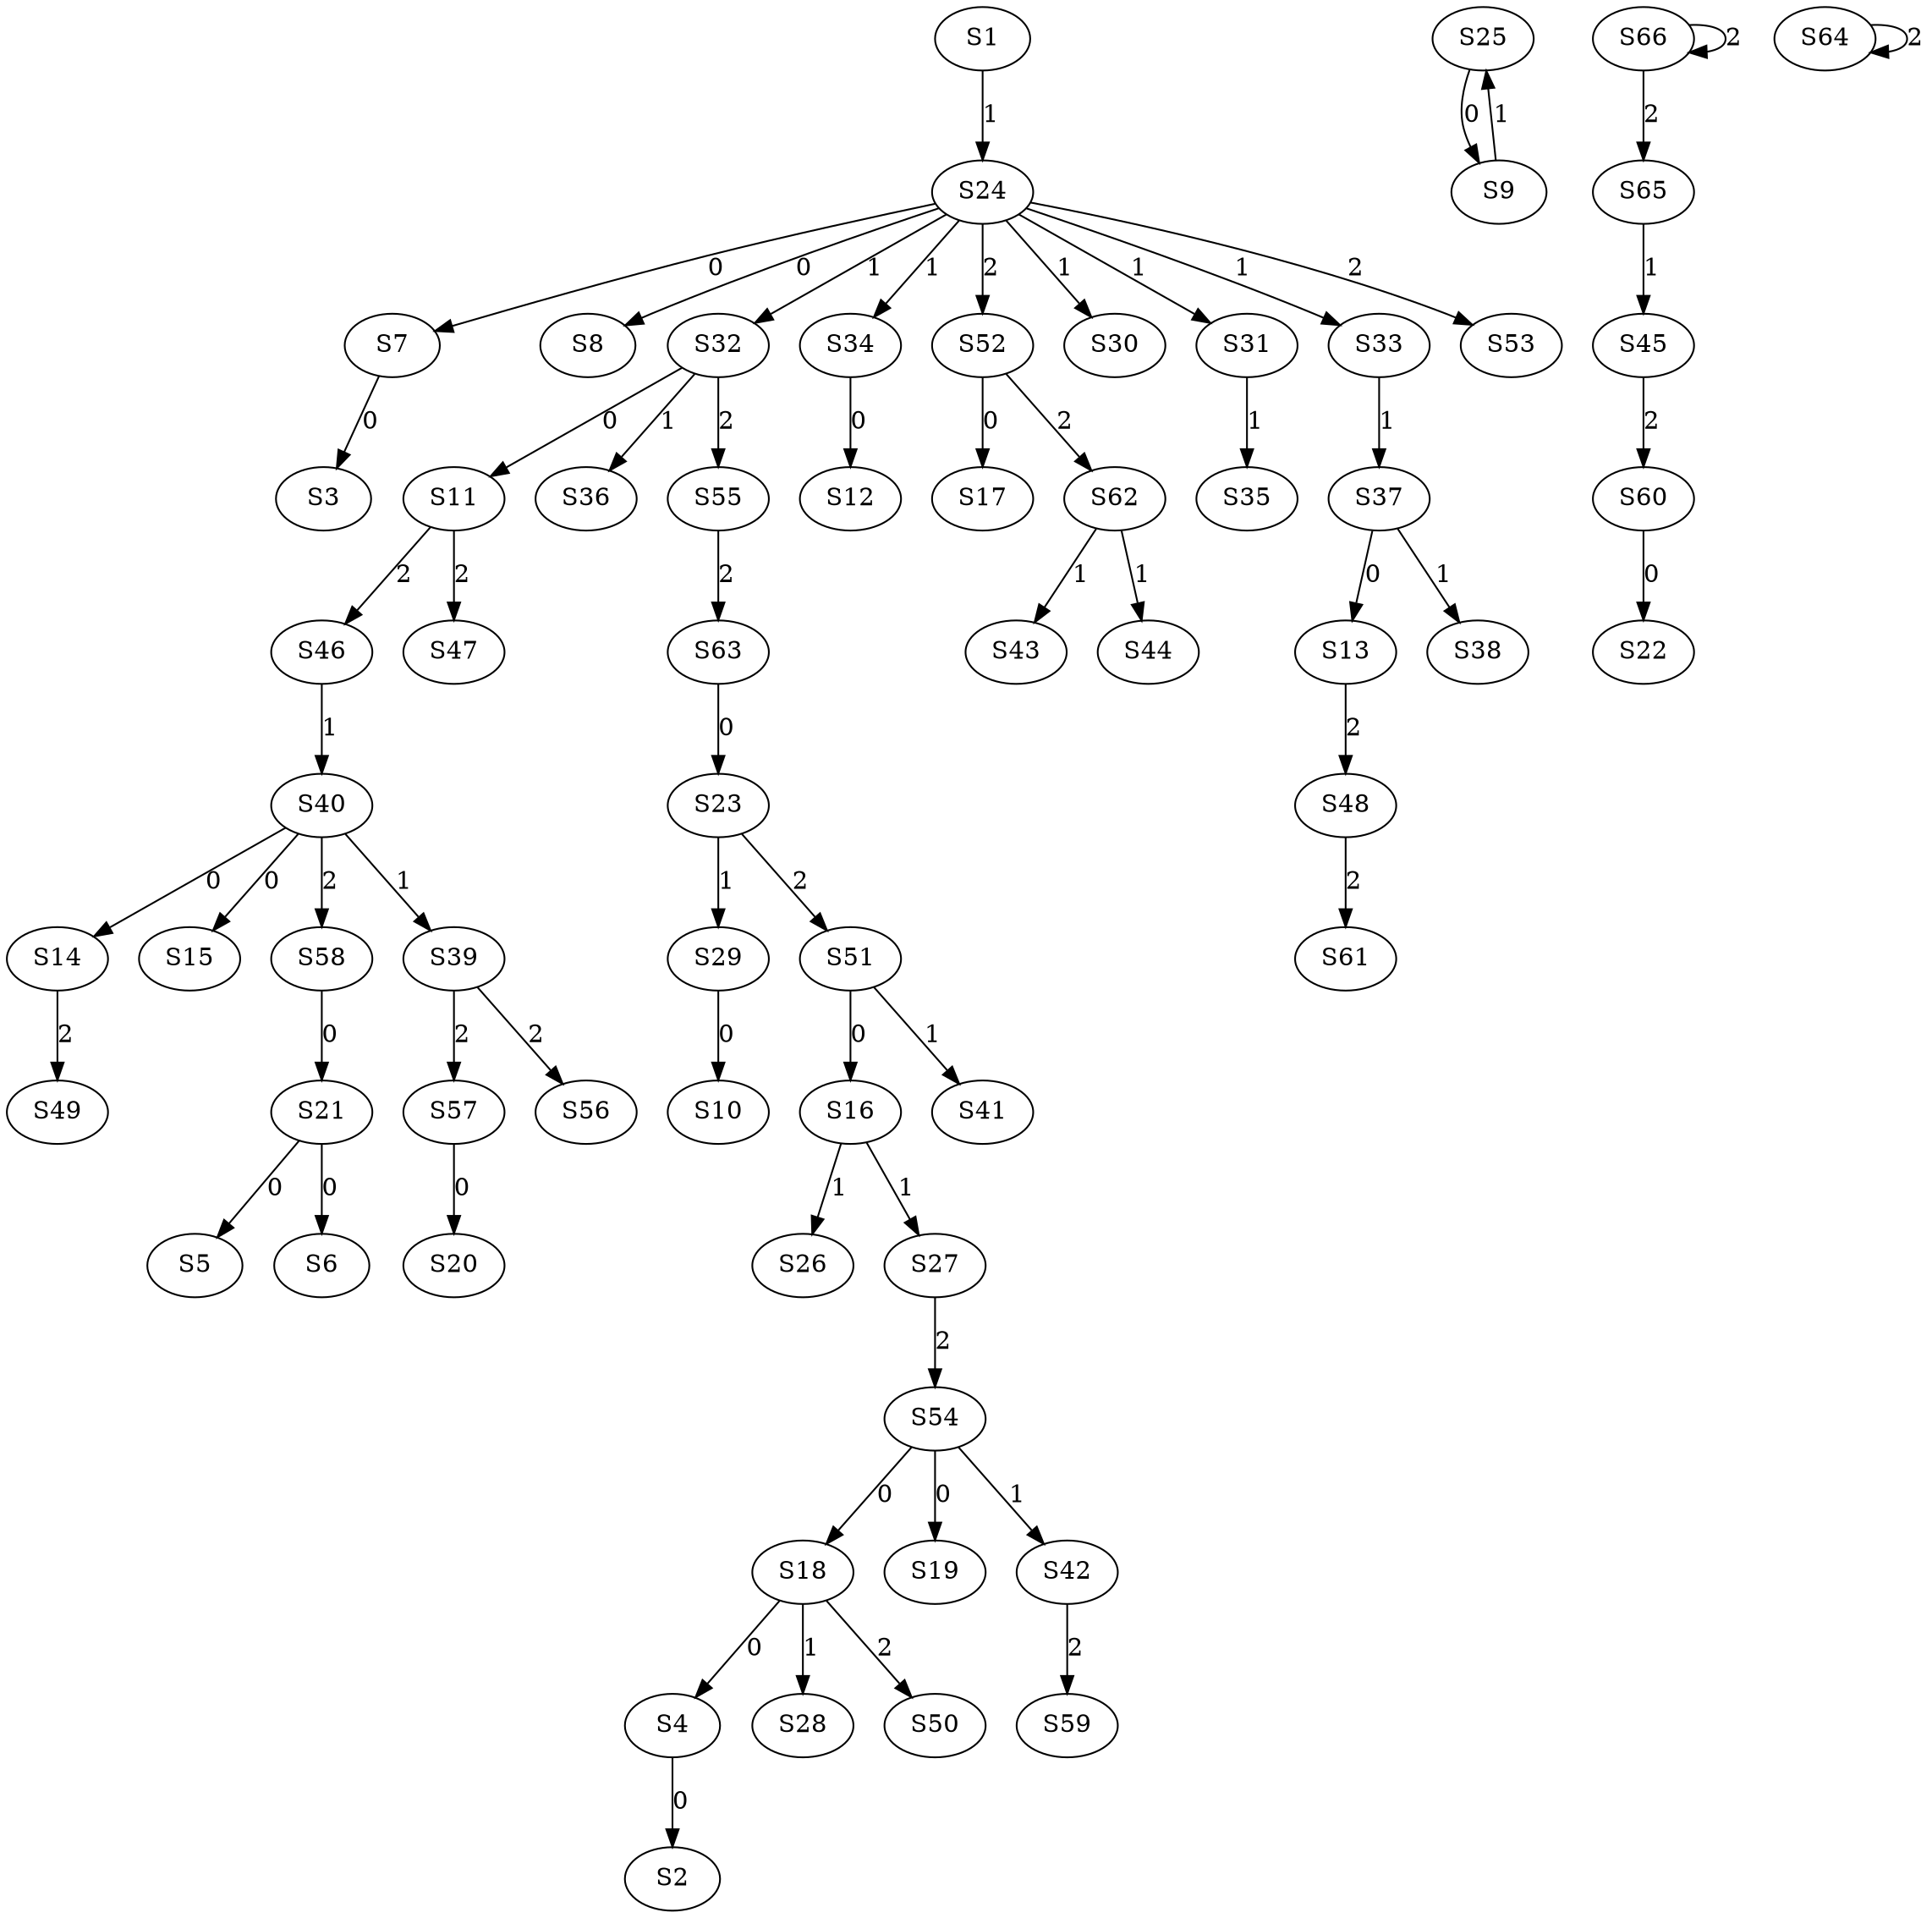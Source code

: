 strict digraph {
	S4 -> S2 [ label = 0 ];
	S7 -> S3 [ label = 0 ];
	S18 -> S4 [ label = 0 ];
	S21 -> S5 [ label = 0 ];
	S21 -> S6 [ label = 0 ];
	S24 -> S7 [ label = 0 ];
	S24 -> S8 [ label = 0 ];
	S25 -> S9 [ label = 0 ];
	S29 -> S10 [ label = 0 ];
	S32 -> S11 [ label = 0 ];
	S34 -> S12 [ label = 0 ];
	S37 -> S13 [ label = 0 ];
	S40 -> S14 [ label = 0 ];
	S40 -> S15 [ label = 0 ];
	S51 -> S16 [ label = 0 ];
	S52 -> S17 [ label = 0 ];
	S54 -> S18 [ label = 0 ];
	S54 -> S19 [ label = 0 ];
	S57 -> S20 [ label = 0 ];
	S58 -> S21 [ label = 0 ];
	S60 -> S22 [ label = 0 ];
	S63 -> S23 [ label = 0 ];
	S1 -> S24 [ label = 1 ];
	S9 -> S25 [ label = 1 ];
	S16 -> S26 [ label = 1 ];
	S16 -> S27 [ label = 1 ];
	S18 -> S28 [ label = 1 ];
	S23 -> S29 [ label = 1 ];
	S24 -> S30 [ label = 1 ];
	S24 -> S31 [ label = 1 ];
	S24 -> S32 [ label = 1 ];
	S24 -> S33 [ label = 1 ];
	S24 -> S34 [ label = 1 ];
	S31 -> S35 [ label = 1 ];
	S32 -> S36 [ label = 1 ];
	S33 -> S37 [ label = 1 ];
	S37 -> S38 [ label = 1 ];
	S40 -> S39 [ label = 1 ];
	S46 -> S40 [ label = 1 ];
	S51 -> S41 [ label = 1 ];
	S54 -> S42 [ label = 1 ];
	S62 -> S43 [ label = 1 ];
	S62 -> S44 [ label = 1 ];
	S65 -> S45 [ label = 1 ];
	S11 -> S46 [ label = 2 ];
	S11 -> S47 [ label = 2 ];
	S13 -> S48 [ label = 2 ];
	S14 -> S49 [ label = 2 ];
	S18 -> S50 [ label = 2 ];
	S23 -> S51 [ label = 2 ];
	S24 -> S52 [ label = 2 ];
	S24 -> S53 [ label = 2 ];
	S27 -> S54 [ label = 2 ];
	S32 -> S55 [ label = 2 ];
	S39 -> S56 [ label = 2 ];
	S39 -> S57 [ label = 2 ];
	S40 -> S58 [ label = 2 ];
	S42 -> S59 [ label = 2 ];
	S45 -> S60 [ label = 2 ];
	S48 -> S61 [ label = 2 ];
	S52 -> S62 [ label = 2 ];
	S55 -> S63 [ label = 2 ];
	S64 -> S64 [ label = 2 ];
	S66 -> S65 [ label = 2 ];
	S66 -> S66 [ label = 2 ];
}